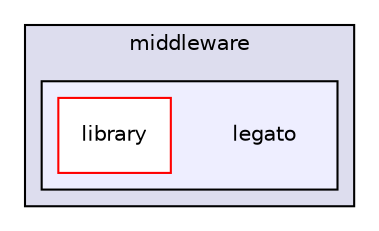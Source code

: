 digraph "C:/Harmony3/gfx/middleware/legato" {
  compound=true
  node [ fontsize="10", fontname="Helvetica"];
  edge [ labelfontsize="10", labelfontname="Helvetica"];
  subgraph clusterdir_4a20292a2b12992f00d53f7edbd72d5d {
    graph [ bgcolor="#ddddee", pencolor="black", label="middleware" fontname="Helvetica", fontsize="10", URL="dir_4a20292a2b12992f00d53f7edbd72d5d.html"]
  subgraph clusterdir_b190f1068f9fbe431bd6ea3e2624de65 {
    graph [ bgcolor="#eeeeff", pencolor="black", label="" URL="dir_b190f1068f9fbe431bd6ea3e2624de65.html"];
    dir_b190f1068f9fbe431bd6ea3e2624de65 [shape=plaintext label="legato"];
    dir_b8c5731382094183e5c984a28433d558 [shape=box label="library" color="red" fillcolor="white" style="filled" URL="dir_b8c5731382094183e5c984a28433d558.html"];
  }
  }
}
